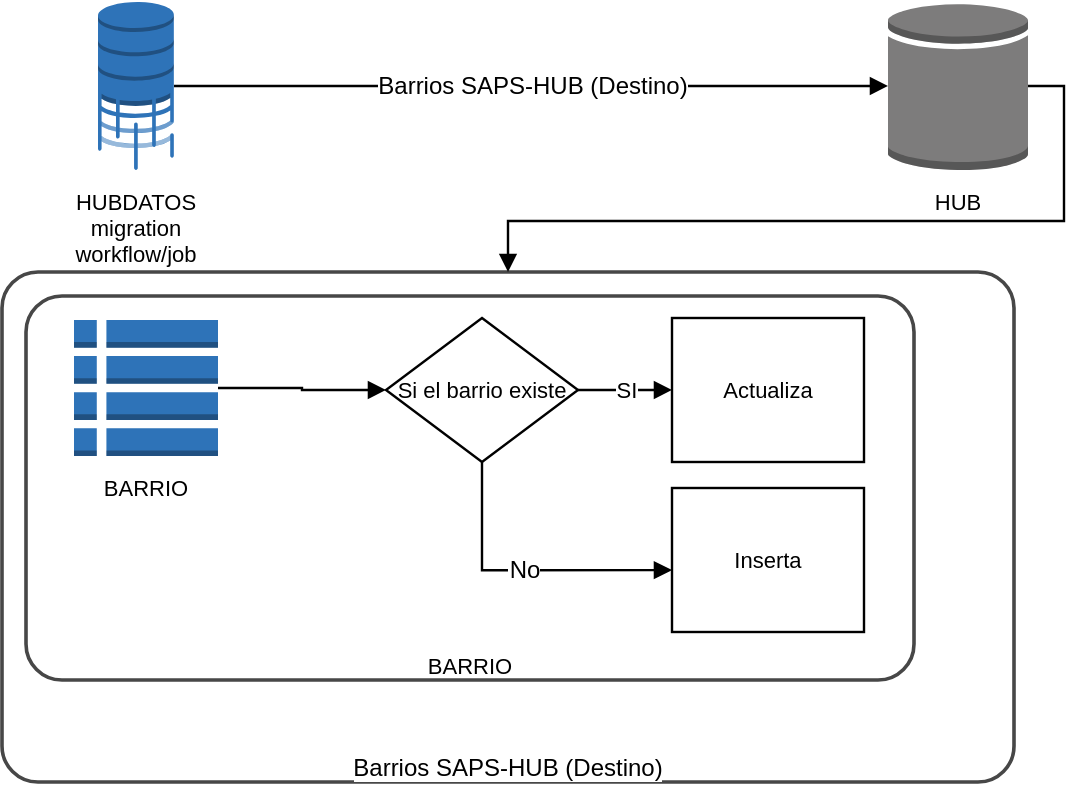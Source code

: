 <mxfile version="12.7.3" type="github">
  <diagram id="F58k1tutrInLq-ph2O6s" name="Page-1">
    <mxGraphModel dx="868" dy="1619" grid="1" gridSize="10" guides="1" tooltips="1" connect="1" arrows="1" fold="1" page="1" pageScale="1" pageWidth="827" pageHeight="1169" math="0" shadow="0">
      <root>
        <mxCell id="0" />
        <mxCell id="1" parent="0" />
        <mxCell id="e5NqePJoSqphShkcp02h-1" value="&lt;span style=&quot;font-size: 12px ; white-space: nowrap ; background-color: rgb(255 , 255 , 255)&quot;&gt;Barrios SAPS-HUB (Destino)&lt;/span&gt;" style="html=1;whiteSpace=wrap;fontSize=11;spacing=0;strokeColor=#474747;fillOpacity=0;rounded=1;absoluteArcSize=1;arcSize=36;fillColor=#000000;strokeWidth=1.8;verticalAlign=bottom;" vertex="1" parent="1">
          <mxGeometry x="24" y="-1015" width="506" height="255" as="geometry" />
        </mxCell>
        <mxCell id="e5NqePJoSqphShkcp02h-2" value="BARRIO" style="html=1;whiteSpace=wrap;fontSize=11;spacing=0;strokeColor=#474747;fillOpacity=0;rounded=1;absoluteArcSize=1;arcSize=36;fillColor=#000000;strokeWidth=1.8;verticalAlign=bottom;" vertex="1" parent="1">
          <mxGeometry x="36" y="-1003" width="444" height="192" as="geometry" />
        </mxCell>
        <mxCell id="e5NqePJoSqphShkcp02h-3" value="HUB" style="html=1;whiteSpace=wrap;shape=mxgraph.aws3.generic_database;labelPosition=center;verticalLabelPosition=bottom;align=center;verticalAlign=top;fontSize=11;spacing=5;strokeOpacity=100;fillColor=#7D7C7C;strokeWidth=1.2;" vertex="1" parent="1">
          <mxGeometry x="467" y="-1150" width="70" height="84" as="geometry" />
        </mxCell>
        <mxCell id="e5NqePJoSqphShkcp02h-4" value="HUBDATOS migration workflow/job" style="html=1;whiteSpace=wrap;shape=mxgraph.aws3.database_migration_workflow_job;labelPosition=center;verticalLabelPosition=bottom;align=center;verticalAlign=top;fontSize=11;spacing=5;strokeOpacity=100;fillColor=#2e73b8;strokeWidth=1.2;" vertex="1" parent="1">
          <mxGeometry x="72" y="-1150" width="38" height="84" as="geometry" />
        </mxCell>
        <mxCell id="e5NqePJoSqphShkcp02h-5" value="" style="html=1;jettySize=18;fontSize=11;strokeWidth=1.2;rounded=1;arcSize=0;edgeStyle=orthogonalEdgeStyle;startArrow=none;endArrow=block;endFill=1;exitX=1.0;exitY=0.5;exitPerimeter=1;entryX=0.005;entryY=0.5;entryPerimeter=1;" edge="1" parent="1" source="e5NqePJoSqphShkcp02h-4" target="e5NqePJoSqphShkcp02h-3">
          <mxGeometry width="100" height="100" relative="1" as="geometry" />
        </mxCell>
        <mxCell id="e5NqePJoSqphShkcp02h-6" value="Barrios SAPS-HUB (Destino)" style="text;html=1;resizable=0;labelBackgroundColor=#ffffff;align=center;verticalAlign=middle;" vertex="1" parent="e5NqePJoSqphShkcp02h-5">
          <mxGeometry relative="1" as="geometry" />
        </mxCell>
        <mxCell id="e5NqePJoSqphShkcp02h-7" value="" style="html=1;jettySize=18;fontSize=11;strokeWidth=1.2;rounded=1;arcSize=0;edgeStyle=orthogonalEdgeStyle;startArrow=none;endArrow=block;endFill=1;exitX=0.995;exitY=0.5;exitPerimeter=1;entryX=0.5;entryY=-0.001;entryPerimeter=1;" edge="1" parent="1" source="e5NqePJoSqphShkcp02h-3" target="e5NqePJoSqphShkcp02h-1">
          <mxGeometry width="100" height="100" relative="1" as="geometry" />
        </mxCell>
        <mxCell id="e5NqePJoSqphShkcp02h-8" value="BARRIO" style="html=1;whiteSpace=wrap;shape=mxgraph.aws3.table;labelPosition=center;verticalLabelPosition=bottom;align=center;verticalAlign=top;fontSize=11;spacing=5;strokeOpacity=100;fillColor=#2e73b8;strokeWidth=1.2;" vertex="1" parent="1">
          <mxGeometry x="60" y="-991" width="72" height="68" as="geometry" />
        </mxCell>
        <mxCell id="e5NqePJoSqphShkcp02h-9" value="Si el barrio existe" style="html=1;whiteSpace=wrap;rhombus;fontSize=11;fontColor=#000000;spacing=5;strokeOpacity=100;strokeWidth=1.2;" vertex="1" parent="1">
          <mxGeometry x="216" y="-992" width="96" height="72" as="geometry" />
        </mxCell>
        <mxCell id="e5NqePJoSqphShkcp02h-10" value="" style="html=1;jettySize=18;fontSize=11;strokeWidth=1.2;rounded=1;arcSize=0;edgeStyle=orthogonalEdgeStyle;startArrow=none;endArrow=block;endFill=1;exitX=1;exitY=0.5;exitPerimeter=1;entryX=-0.01;entryY=0.5;entryPerimeter=1;" edge="1" parent="1" source="e5NqePJoSqphShkcp02h-8" target="e5NqePJoSqphShkcp02h-9">
          <mxGeometry width="100" height="100" relative="1" as="geometry" />
        </mxCell>
        <mxCell id="e5NqePJoSqphShkcp02h-11" value="Actualiza" style="html=1;whiteSpace=wrap;;fontSize=11;fontColor=#000000;spacing=5;strokeOpacity=100;strokeWidth=1.2;" vertex="1" parent="1">
          <mxGeometry x="359" y="-992" width="96" height="72" as="geometry" />
        </mxCell>
        <mxCell id="e5NqePJoSqphShkcp02h-12" value="SI" style="html=1;jettySize=18;fontSize=11;fontColor=#000000;strokeWidth=1.2;rounded=1;arcSize=0;edgeStyle=orthogonalEdgeStyle;startArrow=none;endArrow=block;endFill=1;exitX=1.01;exitY=0.5;exitPerimeter=1;entryX=-0.006;entryY=0.5;entryPerimeter=1;" edge="1" parent="1" source="e5NqePJoSqphShkcp02h-9" target="e5NqePJoSqphShkcp02h-11">
          <mxGeometry width="100" height="100" relative="1" as="geometry" />
        </mxCell>
        <mxCell id="e5NqePJoSqphShkcp02h-13" value="Inserta" style="html=1;whiteSpace=wrap;;fontSize=11;fontColor=#000000;spacing=5;strokeOpacity=100;strokeWidth=1.2;" vertex="1" parent="1">
          <mxGeometry x="359" y="-907" width="96" height="72" as="geometry" />
        </mxCell>
        <mxCell id="e5NqePJoSqphShkcp02h-14" value="No" style="html=1;jettySize=18;fontSize=11;fontColor=#000000;strokeWidth=1.2;rounded=1;arcSize=0;edgeStyle=orthogonalEdgeStyle;startArrow=none;endArrow=block;endFill=1;exitX=0.5;exitY=1.01;exitPerimeter=1;entryX=0.187;entryY=0.544;entryPerimeter=1;" edge="1" parent="1" source="e5NqePJoSqphShkcp02h-9" target="e5NqePJoSqphShkcp02h-13">
          <mxGeometry width="100" height="100" relative="1" as="geometry" />
        </mxCell>
        <mxCell id="e5NqePJoSqphShkcp02h-15" value="No" style="text;html=1;resizable=0;labelBackgroundColor=#ffffff;align=center;verticalAlign=middle;" vertex="1" parent="e5NqePJoSqphShkcp02h-14">
          <mxGeometry relative="1" as="geometry" />
        </mxCell>
      </root>
    </mxGraphModel>
  </diagram>
</mxfile>
